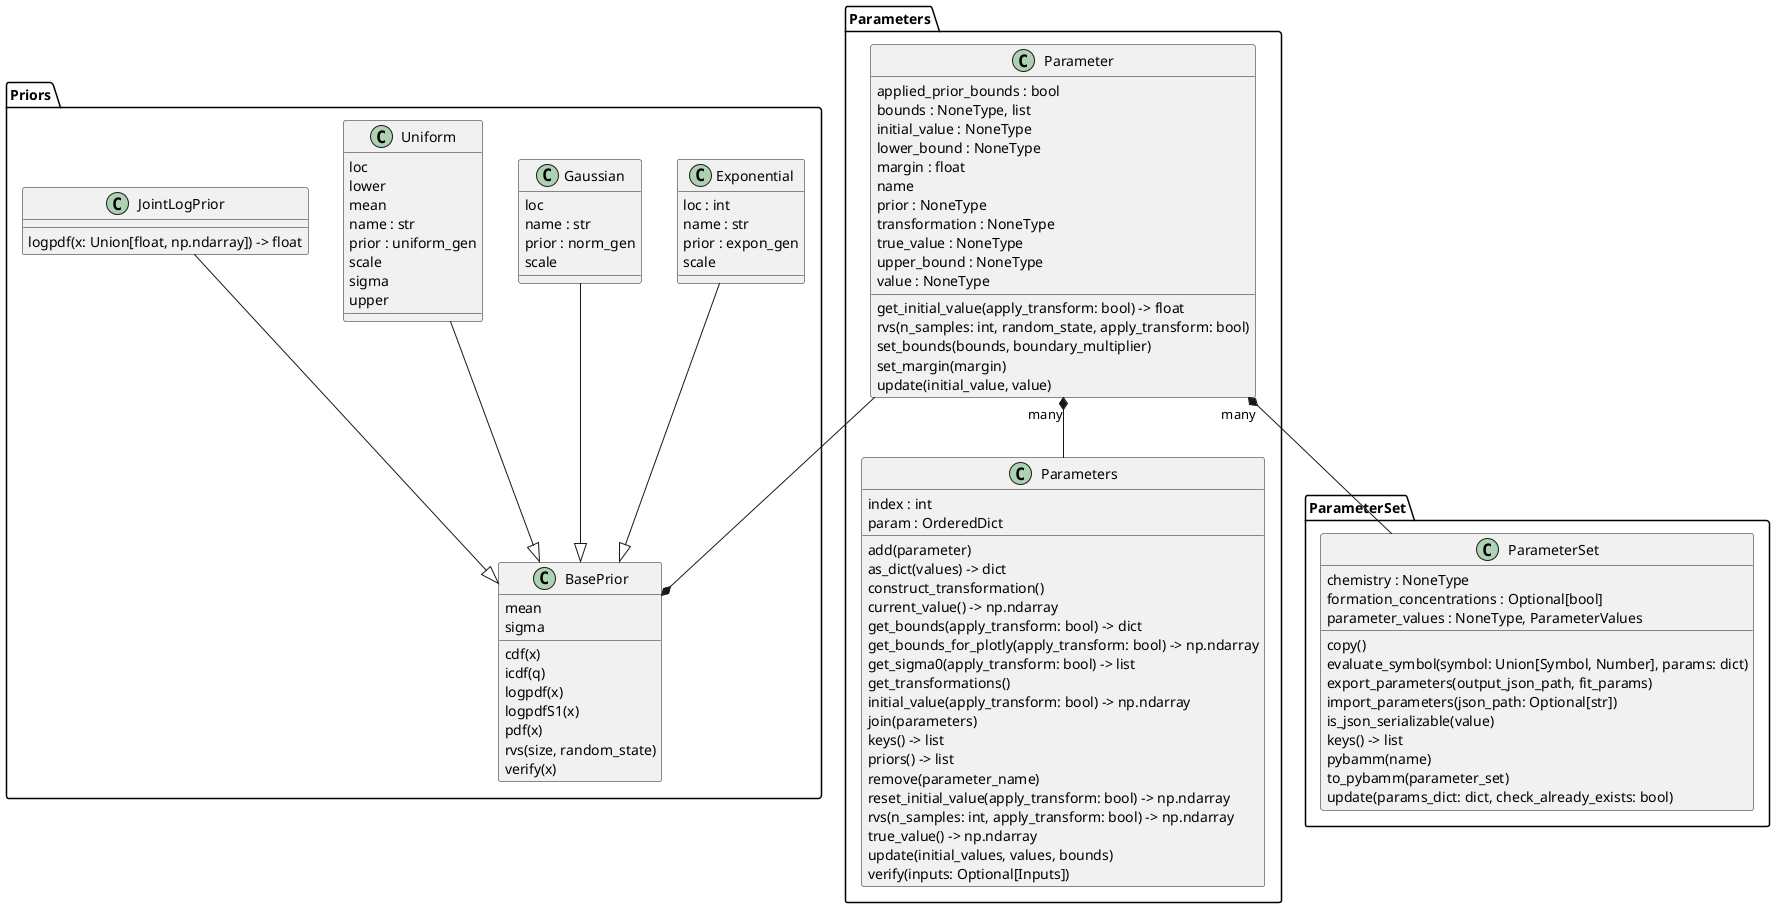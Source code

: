 @startuml parameters-pybop-classes
skinparam groupInheritance 2
set namespaceSeparator none

package Priors{
class "BasePrior" as pybop.parameters.priors.BasePrior {
  mean
  sigma
  cdf(x)
  icdf(q)
  logpdf(x)
  logpdfS1(x)
  pdf(x)
  rvs(size, random_state)
  verify(x)
}
class "Exponential" as pybop.parameters.priors.Exponential {
  loc : int
  name : str
  prior : expon_gen
  scale
}
class "Gaussian" as pybop.parameters.priors.Gaussian {
  loc
  name : str
  prior : norm_gen
  scale
}
class "Uniform" as pybop.parameters.priors.Uniform {
  loc
  lower
  mean
  name : str
  prior : uniform_gen
  scale
  sigma
  upper
}
class "JointLogPrior" as pybop.parameters.priors.JointLogPrior {
  logpdf(x: Union[float, np.ndarray]) -> float
}
}
package Parameters{
class "Parameter" as pybop.parameters.parameter.Parameter {
  applied_prior_bounds : bool
  bounds : NoneType, list
  initial_value : NoneType
  lower_bound : NoneType
  margin : float
  name
  prior : NoneType
  transformation : NoneType
  true_value : NoneType
  upper_bound : NoneType
  value : NoneType
  get_initial_value(apply_transform: bool) -> float
  rvs(n_samples: int, random_state, apply_transform: bool)
  set_bounds(bounds, boundary_multiplier)
  set_margin(margin)
  update(initial_value, value)
}
class "Parameters" as pybop.parameters.parameter.Parameters {
  index : int
  param : OrderedDict
  add(parameter)
  as_dict(values) -> dict
  construct_transformation()
  current_value() -> np.ndarray
  get_bounds(apply_transform: bool) -> dict
  get_bounds_for_plotly(apply_transform: bool) -> np.ndarray
  get_sigma0(apply_transform: bool) -> list
  get_transformations()
  initial_value(apply_transform: bool) -> np.ndarray
  join(parameters)
  keys() -> list
  priors() -> list
  remove(parameter_name)
  reset_initial_value(apply_transform: bool) -> np.ndarray
  rvs(n_samples: int, apply_transform: bool) -> np.ndarray
  true_value() -> np.ndarray
  update(initial_values, values, bounds)
  verify(inputs: Optional[Inputs])
}
}
package ParameterSet{
class "ParameterSet" as pybop.parameters.parameter_set.ParameterSet {
  chemistry : NoneType
  formation_concentrations : Optional[bool]
  parameter_values : NoneType, ParameterValues
  copy()
  evaluate_symbol(symbol: Union[Symbol, Number], params: dict)
  export_parameters(output_json_path, fit_params)
  import_parameters(json_path: Optional[str])
  is_json_serializable(value)
  keys() -> list
  pybamm(name)
  to_pybamm(parameter_set)
  update(params_dict: dict, check_already_exists: bool)
}
}


' Defining inheritance relationships of baseprior
pybop.parameters.priors.Exponential --|> pybop.parameters.priors.BasePrior
pybop.parameters.priors.Gaussian --|> pybop.parameters.priors.BasePrior
pybop.parameters.priors.JointLogPrior --|> pybop.parameters.priors.BasePrior
pybop.parameters.priors.Uniform --|> pybop.parameters.priors.BasePrior

' Defining inheritance relationships of parameter
pybop.parameters.parameter.Parameter --* pybop.parameters.priors.BasePrior

' Defining the many relationship between parameter and parameter_set/parameters
pybop.parameters.parameter.Parameter "many" *--  pybop.parameters.parameter_set.ParameterSet
pybop.parameters.parameter.Parameter "many" *--  pybop.parameters.parameter.Parameters
@enduml
